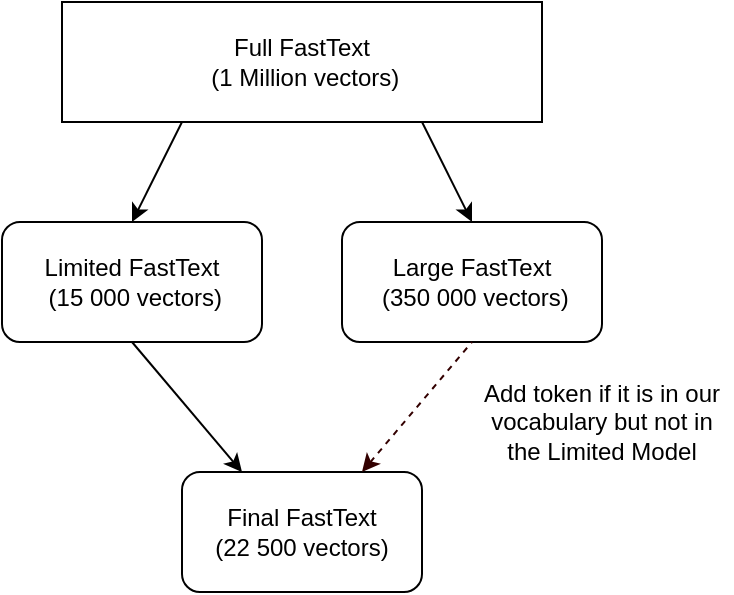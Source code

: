 <mxfile version="12.2.2" type="device" pages="1"><diagram id="KPsIVZdt4jKjkqMWYuWd" name="Page-1"><mxGraphModel dx="768" dy="374" grid="1" gridSize="10" guides="1" tooltips="1" connect="1" arrows="1" fold="1" page="1" pageScale="1" pageWidth="850" pageHeight="1100" math="0" shadow="0"><root><mxCell id="0"/><mxCell id="1" parent="0"/><mxCell id="MSZ9XSOh-GFk16_fx3pR-3" value="Full FastText&lt;br&gt;&amp;nbsp;(1 Million vectors)" style="rounded=0;whiteSpace=wrap;html=1;" vertex="1" parent="1"><mxGeometry x="240" y="40" width="240" height="60" as="geometry"/></mxCell><mxCell id="MSZ9XSOh-GFk16_fx3pR-4" value="Limited FastText&lt;br&gt;&amp;nbsp;(15 000 vectors)" style="rounded=1;whiteSpace=wrap;html=1;" vertex="1" parent="1"><mxGeometry x="210" y="150" width="130" height="60" as="geometry"/></mxCell><mxCell id="MSZ9XSOh-GFk16_fx3pR-5" value="Large FastText&lt;br&gt;&amp;nbsp;(350 000 vectors)" style="rounded=1;whiteSpace=wrap;html=1;" vertex="1" parent="1"><mxGeometry x="380" y="150" width="130" height="60" as="geometry"/></mxCell><mxCell id="MSZ9XSOh-GFk16_fx3pR-6" value="Final FastText&lt;br&gt;(22 500 vectors)" style="rounded=1;whiteSpace=wrap;html=1;" vertex="1" parent="1"><mxGeometry x="300" y="275" width="120" height="60" as="geometry"/></mxCell><mxCell id="MSZ9XSOh-GFk16_fx3pR-7" value="" style="endArrow=classic;html=1;entryX=0.5;entryY=0;entryDx=0;entryDy=0;exitX=0.25;exitY=1;exitDx=0;exitDy=0;" edge="1" parent="1" source="MSZ9XSOh-GFk16_fx3pR-3" target="MSZ9XSOh-GFk16_fx3pR-4"><mxGeometry width="50" height="50" relative="1" as="geometry"><mxPoint x="230" y="110" as="sourcePoint"/><mxPoint x="280" y="100" as="targetPoint"/></mxGeometry></mxCell><mxCell id="MSZ9XSOh-GFk16_fx3pR-8" value="" style="endArrow=classic;html=1;entryX=0.5;entryY=0;entryDx=0;entryDy=0;exitX=0.75;exitY=1;exitDx=0;exitDy=0;" edge="1" parent="1" source="MSZ9XSOh-GFk16_fx3pR-3" target="MSZ9XSOh-GFk16_fx3pR-5"><mxGeometry width="50" height="50" relative="1" as="geometry"><mxPoint x="400" y="100" as="sourcePoint"/><mxPoint x="330" y="150" as="targetPoint"/></mxGeometry></mxCell><mxCell id="MSZ9XSOh-GFk16_fx3pR-9" value="" style="endArrow=classic;html=1;entryX=0.25;entryY=0;entryDx=0;entryDy=0;exitX=0.5;exitY=1;exitDx=0;exitDy=0;" edge="1" parent="1" source="MSZ9XSOh-GFk16_fx3pR-4" target="MSZ9XSOh-GFk16_fx3pR-6"><mxGeometry width="50" height="50" relative="1" as="geometry"><mxPoint x="230" y="210" as="sourcePoint"/><mxPoint x="280" y="160" as="targetPoint"/></mxGeometry></mxCell><mxCell id="MSZ9XSOh-GFk16_fx3pR-11" value="" style="endArrow=none;dashed=1;html=1;exitX=0.75;exitY=0;exitDx=0;exitDy=0;sourcePerimeterSpacing=0;strokeColor=#330000;startArrow=classic;startFill=1;entryX=0.5;entryY=1;entryDx=0;entryDy=0;" edge="1" parent="1" source="MSZ9XSOh-GFk16_fx3pR-6" target="MSZ9XSOh-GFk16_fx3pR-5"><mxGeometry width="50" height="50" relative="1" as="geometry"><mxPoint x="430" y="260" as="sourcePoint"/><mxPoint x="480" y="210" as="targetPoint"/></mxGeometry></mxCell><mxCell id="MSZ9XSOh-GFk16_fx3pR-12" value="Add token if it is in our vocabulary but not in the Limited Model" style="text;html=1;strokeColor=none;fillColor=none;align=center;verticalAlign=middle;whiteSpace=wrap;rounded=0;" vertex="1" parent="1"><mxGeometry x="445" y="225" width="130" height="50" as="geometry"/></mxCell></root></mxGraphModel></diagram></mxfile>